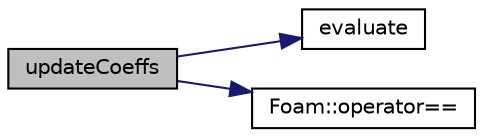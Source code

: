 digraph "updateCoeffs"
{
  bgcolor="transparent";
  edge [fontname="Helvetica",fontsize="10",labelfontname="Helvetica",labelfontsize="10"];
  node [fontname="Helvetica",fontsize="10",shape=record];
  rankdir="LR";
  Node46 [label="updateCoeffs",height=0.2,width=0.4,color="black", fillcolor="grey75", style="filled", fontcolor="black"];
  Node46 -> Node47 [color="midnightblue",fontsize="10",style="solid",fontname="Helvetica"];
  Node47 [label="evaluate",height=0.2,width=0.4,color="black",URL="$a22865.html#a3b59c070ab0408e3bbb21927540159f4",tooltip="Evaluate the patch field, sets Updated to false. "];
  Node46 -> Node48 [color="midnightblue",fontsize="10",style="solid",fontname="Helvetica"];
  Node48 [label="Foam::operator==",height=0.2,width=0.4,color="black",URL="$a21851.html#a28a45d2e3cca6152b024de57575abbf1"];
}
